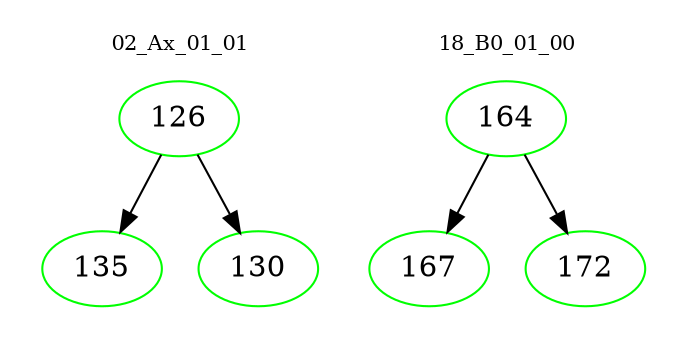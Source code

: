 digraph{
subgraph cluster_0 {
color = white
label = "02_Ax_01_01";
fontsize=10;
T0_126 [label="126", color="green"]
T0_126 -> T0_135 [color="black"]
T0_135 [label="135", color="green"]
T0_126 -> T0_130 [color="black"]
T0_130 [label="130", color="green"]
}
subgraph cluster_1 {
color = white
label = "18_B0_01_00";
fontsize=10;
T1_164 [label="164", color="green"]
T1_164 -> T1_167 [color="black"]
T1_167 [label="167", color="green"]
T1_164 -> T1_172 [color="black"]
T1_172 [label="172", color="green"]
}
}
